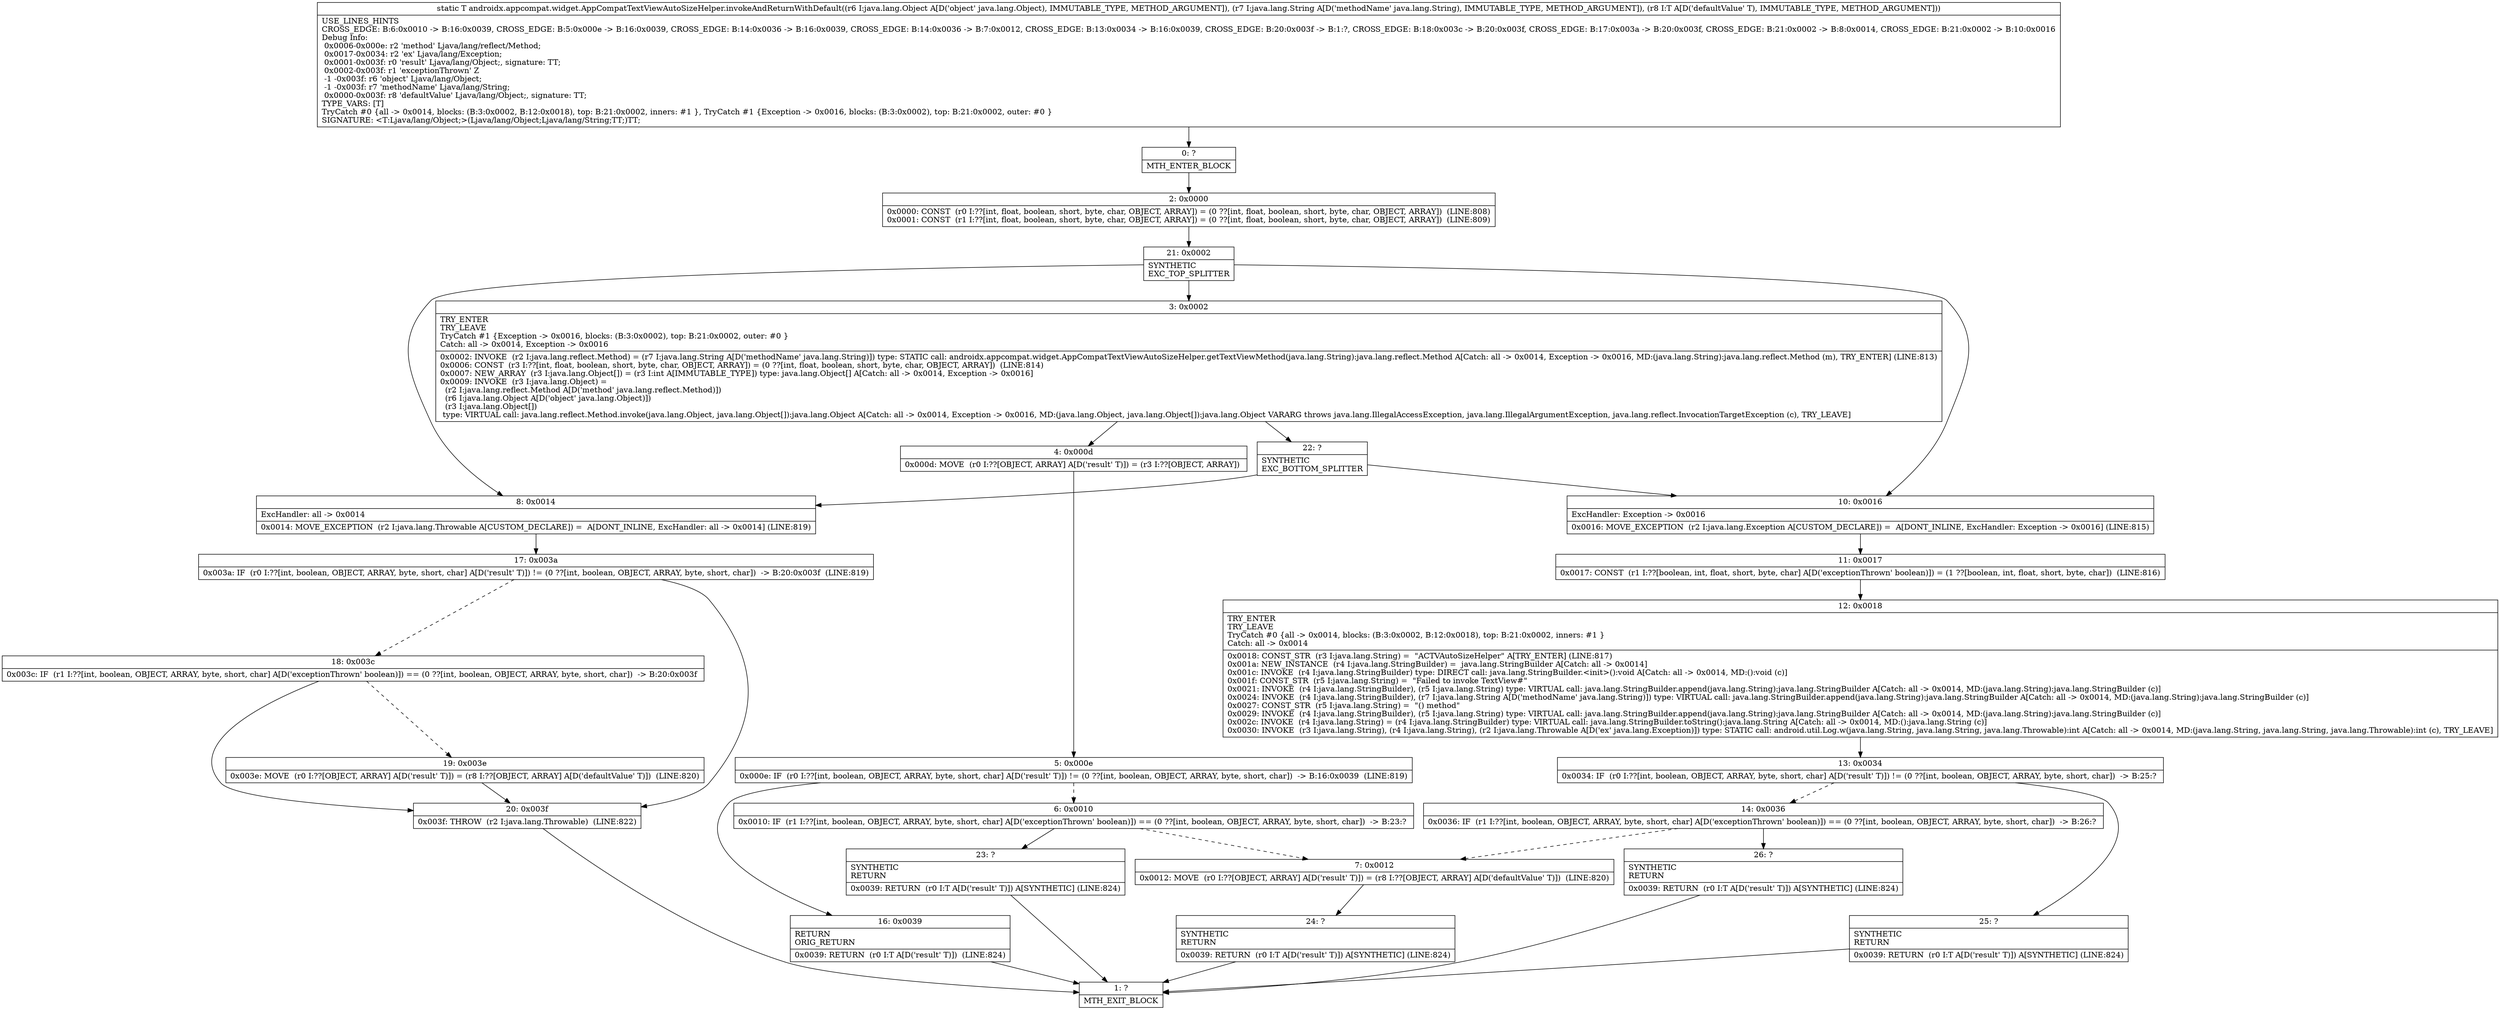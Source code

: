 digraph "CFG forandroidx.appcompat.widget.AppCompatTextViewAutoSizeHelper.invokeAndReturnWithDefault(Ljava\/lang\/Object;Ljava\/lang\/String;Ljava\/lang\/Object;)Ljava\/lang\/Object;" {
Node_0 [shape=record,label="{0\:\ ?|MTH_ENTER_BLOCK\l}"];
Node_2 [shape=record,label="{2\:\ 0x0000|0x0000: CONST  (r0 I:??[int, float, boolean, short, byte, char, OBJECT, ARRAY]) = (0 ??[int, float, boolean, short, byte, char, OBJECT, ARRAY])  (LINE:808)\l0x0001: CONST  (r1 I:??[int, float, boolean, short, byte, char, OBJECT, ARRAY]) = (0 ??[int, float, boolean, short, byte, char, OBJECT, ARRAY])  (LINE:809)\l}"];
Node_21 [shape=record,label="{21\:\ 0x0002|SYNTHETIC\lEXC_TOP_SPLITTER\l}"];
Node_3 [shape=record,label="{3\:\ 0x0002|TRY_ENTER\lTRY_LEAVE\lTryCatch #1 \{Exception \-\> 0x0016, blocks: (B:3:0x0002), top: B:21:0x0002, outer: #0 \}\lCatch: all \-\> 0x0014, Exception \-\> 0x0016\l|0x0002: INVOKE  (r2 I:java.lang.reflect.Method) = (r7 I:java.lang.String A[D('methodName' java.lang.String)]) type: STATIC call: androidx.appcompat.widget.AppCompatTextViewAutoSizeHelper.getTextViewMethod(java.lang.String):java.lang.reflect.Method A[Catch: all \-\> 0x0014, Exception \-\> 0x0016, MD:(java.lang.String):java.lang.reflect.Method (m), TRY_ENTER] (LINE:813)\l0x0006: CONST  (r3 I:??[int, float, boolean, short, byte, char, OBJECT, ARRAY]) = (0 ??[int, float, boolean, short, byte, char, OBJECT, ARRAY])  (LINE:814)\l0x0007: NEW_ARRAY  (r3 I:java.lang.Object[]) = (r3 I:int A[IMMUTABLE_TYPE]) type: java.lang.Object[] A[Catch: all \-\> 0x0014, Exception \-\> 0x0016]\l0x0009: INVOKE  (r3 I:java.lang.Object) = \l  (r2 I:java.lang.reflect.Method A[D('method' java.lang.reflect.Method)])\l  (r6 I:java.lang.Object A[D('object' java.lang.Object)])\l  (r3 I:java.lang.Object[])\l type: VIRTUAL call: java.lang.reflect.Method.invoke(java.lang.Object, java.lang.Object[]):java.lang.Object A[Catch: all \-\> 0x0014, Exception \-\> 0x0016, MD:(java.lang.Object, java.lang.Object[]):java.lang.Object VARARG throws java.lang.IllegalAccessException, java.lang.IllegalArgumentException, java.lang.reflect.InvocationTargetException (c), TRY_LEAVE]\l}"];
Node_4 [shape=record,label="{4\:\ 0x000d|0x000d: MOVE  (r0 I:??[OBJECT, ARRAY] A[D('result' T)]) = (r3 I:??[OBJECT, ARRAY]) \l}"];
Node_5 [shape=record,label="{5\:\ 0x000e|0x000e: IF  (r0 I:??[int, boolean, OBJECT, ARRAY, byte, short, char] A[D('result' T)]) != (0 ??[int, boolean, OBJECT, ARRAY, byte, short, char])  \-\> B:16:0x0039  (LINE:819)\l}"];
Node_6 [shape=record,label="{6\:\ 0x0010|0x0010: IF  (r1 I:??[int, boolean, OBJECT, ARRAY, byte, short, char] A[D('exceptionThrown' boolean)]) == (0 ??[int, boolean, OBJECT, ARRAY, byte, short, char])  \-\> B:23:? \l}"];
Node_7 [shape=record,label="{7\:\ 0x0012|0x0012: MOVE  (r0 I:??[OBJECT, ARRAY] A[D('result' T)]) = (r8 I:??[OBJECT, ARRAY] A[D('defaultValue' T)])  (LINE:820)\l}"];
Node_24 [shape=record,label="{24\:\ ?|SYNTHETIC\lRETURN\l|0x0039: RETURN  (r0 I:T A[D('result' T)]) A[SYNTHETIC] (LINE:824)\l}"];
Node_1 [shape=record,label="{1\:\ ?|MTH_EXIT_BLOCK\l}"];
Node_23 [shape=record,label="{23\:\ ?|SYNTHETIC\lRETURN\l|0x0039: RETURN  (r0 I:T A[D('result' T)]) A[SYNTHETIC] (LINE:824)\l}"];
Node_16 [shape=record,label="{16\:\ 0x0039|RETURN\lORIG_RETURN\l|0x0039: RETURN  (r0 I:T A[D('result' T)])  (LINE:824)\l}"];
Node_22 [shape=record,label="{22\:\ ?|SYNTHETIC\lEXC_BOTTOM_SPLITTER\l}"];
Node_8 [shape=record,label="{8\:\ 0x0014|ExcHandler: all \-\> 0x0014\l|0x0014: MOVE_EXCEPTION  (r2 I:java.lang.Throwable A[CUSTOM_DECLARE]) =  A[DONT_INLINE, ExcHandler: all \-\> 0x0014] (LINE:819)\l}"];
Node_17 [shape=record,label="{17\:\ 0x003a|0x003a: IF  (r0 I:??[int, boolean, OBJECT, ARRAY, byte, short, char] A[D('result' T)]) != (0 ??[int, boolean, OBJECT, ARRAY, byte, short, char])  \-\> B:20:0x003f  (LINE:819)\l}"];
Node_18 [shape=record,label="{18\:\ 0x003c|0x003c: IF  (r1 I:??[int, boolean, OBJECT, ARRAY, byte, short, char] A[D('exceptionThrown' boolean)]) == (0 ??[int, boolean, OBJECT, ARRAY, byte, short, char])  \-\> B:20:0x003f \l}"];
Node_19 [shape=record,label="{19\:\ 0x003e|0x003e: MOVE  (r0 I:??[OBJECT, ARRAY] A[D('result' T)]) = (r8 I:??[OBJECT, ARRAY] A[D('defaultValue' T)])  (LINE:820)\l}"];
Node_20 [shape=record,label="{20\:\ 0x003f|0x003f: THROW  (r2 I:java.lang.Throwable)  (LINE:822)\l}"];
Node_10 [shape=record,label="{10\:\ 0x0016|ExcHandler: Exception \-\> 0x0016\l|0x0016: MOVE_EXCEPTION  (r2 I:java.lang.Exception A[CUSTOM_DECLARE]) =  A[DONT_INLINE, ExcHandler: Exception \-\> 0x0016] (LINE:815)\l}"];
Node_11 [shape=record,label="{11\:\ 0x0017|0x0017: CONST  (r1 I:??[boolean, int, float, short, byte, char] A[D('exceptionThrown' boolean)]) = (1 ??[boolean, int, float, short, byte, char])  (LINE:816)\l}"];
Node_12 [shape=record,label="{12\:\ 0x0018|TRY_ENTER\lTRY_LEAVE\lTryCatch #0 \{all \-\> 0x0014, blocks: (B:3:0x0002, B:12:0x0018), top: B:21:0x0002, inners: #1 \}\lCatch: all \-\> 0x0014\l|0x0018: CONST_STR  (r3 I:java.lang.String) =  \"ACTVAutoSizeHelper\" A[TRY_ENTER] (LINE:817)\l0x001a: NEW_INSTANCE  (r4 I:java.lang.StringBuilder) =  java.lang.StringBuilder A[Catch: all \-\> 0x0014]\l0x001c: INVOKE  (r4 I:java.lang.StringBuilder) type: DIRECT call: java.lang.StringBuilder.\<init\>():void A[Catch: all \-\> 0x0014, MD:():void (c)]\l0x001f: CONST_STR  (r5 I:java.lang.String) =  \"Failed to invoke TextView#\" \l0x0021: INVOKE  (r4 I:java.lang.StringBuilder), (r5 I:java.lang.String) type: VIRTUAL call: java.lang.StringBuilder.append(java.lang.String):java.lang.StringBuilder A[Catch: all \-\> 0x0014, MD:(java.lang.String):java.lang.StringBuilder (c)]\l0x0024: INVOKE  (r4 I:java.lang.StringBuilder), (r7 I:java.lang.String A[D('methodName' java.lang.String)]) type: VIRTUAL call: java.lang.StringBuilder.append(java.lang.String):java.lang.StringBuilder A[Catch: all \-\> 0x0014, MD:(java.lang.String):java.lang.StringBuilder (c)]\l0x0027: CONST_STR  (r5 I:java.lang.String) =  \"() method\" \l0x0029: INVOKE  (r4 I:java.lang.StringBuilder), (r5 I:java.lang.String) type: VIRTUAL call: java.lang.StringBuilder.append(java.lang.String):java.lang.StringBuilder A[Catch: all \-\> 0x0014, MD:(java.lang.String):java.lang.StringBuilder (c)]\l0x002c: INVOKE  (r4 I:java.lang.String) = (r4 I:java.lang.StringBuilder) type: VIRTUAL call: java.lang.StringBuilder.toString():java.lang.String A[Catch: all \-\> 0x0014, MD:():java.lang.String (c)]\l0x0030: INVOKE  (r3 I:java.lang.String), (r4 I:java.lang.String), (r2 I:java.lang.Throwable A[D('ex' java.lang.Exception)]) type: STATIC call: android.util.Log.w(java.lang.String, java.lang.String, java.lang.Throwable):int A[Catch: all \-\> 0x0014, MD:(java.lang.String, java.lang.String, java.lang.Throwable):int (c), TRY_LEAVE]\l}"];
Node_13 [shape=record,label="{13\:\ 0x0034|0x0034: IF  (r0 I:??[int, boolean, OBJECT, ARRAY, byte, short, char] A[D('result' T)]) != (0 ??[int, boolean, OBJECT, ARRAY, byte, short, char])  \-\> B:25:? \l}"];
Node_14 [shape=record,label="{14\:\ 0x0036|0x0036: IF  (r1 I:??[int, boolean, OBJECT, ARRAY, byte, short, char] A[D('exceptionThrown' boolean)]) == (0 ??[int, boolean, OBJECT, ARRAY, byte, short, char])  \-\> B:26:? \l}"];
Node_26 [shape=record,label="{26\:\ ?|SYNTHETIC\lRETURN\l|0x0039: RETURN  (r0 I:T A[D('result' T)]) A[SYNTHETIC] (LINE:824)\l}"];
Node_25 [shape=record,label="{25\:\ ?|SYNTHETIC\lRETURN\l|0x0039: RETURN  (r0 I:T A[D('result' T)]) A[SYNTHETIC] (LINE:824)\l}"];
MethodNode[shape=record,label="{static T androidx.appcompat.widget.AppCompatTextViewAutoSizeHelper.invokeAndReturnWithDefault((r6 I:java.lang.Object A[D('object' java.lang.Object), IMMUTABLE_TYPE, METHOD_ARGUMENT]), (r7 I:java.lang.String A[D('methodName' java.lang.String), IMMUTABLE_TYPE, METHOD_ARGUMENT]), (r8 I:T A[D('defaultValue' T), IMMUTABLE_TYPE, METHOD_ARGUMENT]))  | USE_LINES_HINTS\lCROSS_EDGE: B:6:0x0010 \-\> B:16:0x0039, CROSS_EDGE: B:5:0x000e \-\> B:16:0x0039, CROSS_EDGE: B:14:0x0036 \-\> B:16:0x0039, CROSS_EDGE: B:14:0x0036 \-\> B:7:0x0012, CROSS_EDGE: B:13:0x0034 \-\> B:16:0x0039, CROSS_EDGE: B:20:0x003f \-\> B:1:?, CROSS_EDGE: B:18:0x003c \-\> B:20:0x003f, CROSS_EDGE: B:17:0x003a \-\> B:20:0x003f, CROSS_EDGE: B:21:0x0002 \-\> B:8:0x0014, CROSS_EDGE: B:21:0x0002 \-\> B:10:0x0016\lDebug Info:\l  0x0006\-0x000e: r2 'method' Ljava\/lang\/reflect\/Method;\l  0x0017\-0x0034: r2 'ex' Ljava\/lang\/Exception;\l  0x0001\-0x003f: r0 'result' Ljava\/lang\/Object;, signature: TT;\l  0x0002\-0x003f: r1 'exceptionThrown' Z\l  \-1 \-0x003f: r6 'object' Ljava\/lang\/Object;\l  \-1 \-0x003f: r7 'methodName' Ljava\/lang\/String;\l  0x0000\-0x003f: r8 'defaultValue' Ljava\/lang\/Object;, signature: TT;\lTYPE_VARS: [T]\lTryCatch #0 \{all \-\> 0x0014, blocks: (B:3:0x0002, B:12:0x0018), top: B:21:0x0002, inners: #1 \}, TryCatch #1 \{Exception \-\> 0x0016, blocks: (B:3:0x0002), top: B:21:0x0002, outer: #0 \}\lSIGNATURE: \<T:Ljava\/lang\/Object;\>(Ljava\/lang\/Object;Ljava\/lang\/String;TT;)TT;\l}"];
MethodNode -> Node_0;Node_0 -> Node_2;
Node_2 -> Node_21;
Node_21 -> Node_3;
Node_21 -> Node_8;
Node_21 -> Node_10;
Node_3 -> Node_4;
Node_3 -> Node_22;
Node_4 -> Node_5;
Node_5 -> Node_6[style=dashed];
Node_5 -> Node_16;
Node_6 -> Node_7[style=dashed];
Node_6 -> Node_23;
Node_7 -> Node_24;
Node_24 -> Node_1;
Node_23 -> Node_1;
Node_16 -> Node_1;
Node_22 -> Node_10;
Node_22 -> Node_8;
Node_8 -> Node_17;
Node_17 -> Node_18[style=dashed];
Node_17 -> Node_20;
Node_18 -> Node_19[style=dashed];
Node_18 -> Node_20;
Node_19 -> Node_20;
Node_20 -> Node_1;
Node_10 -> Node_11;
Node_11 -> Node_12;
Node_12 -> Node_13;
Node_13 -> Node_14[style=dashed];
Node_13 -> Node_25;
Node_14 -> Node_7[style=dashed];
Node_14 -> Node_26;
Node_26 -> Node_1;
Node_25 -> Node_1;
}


